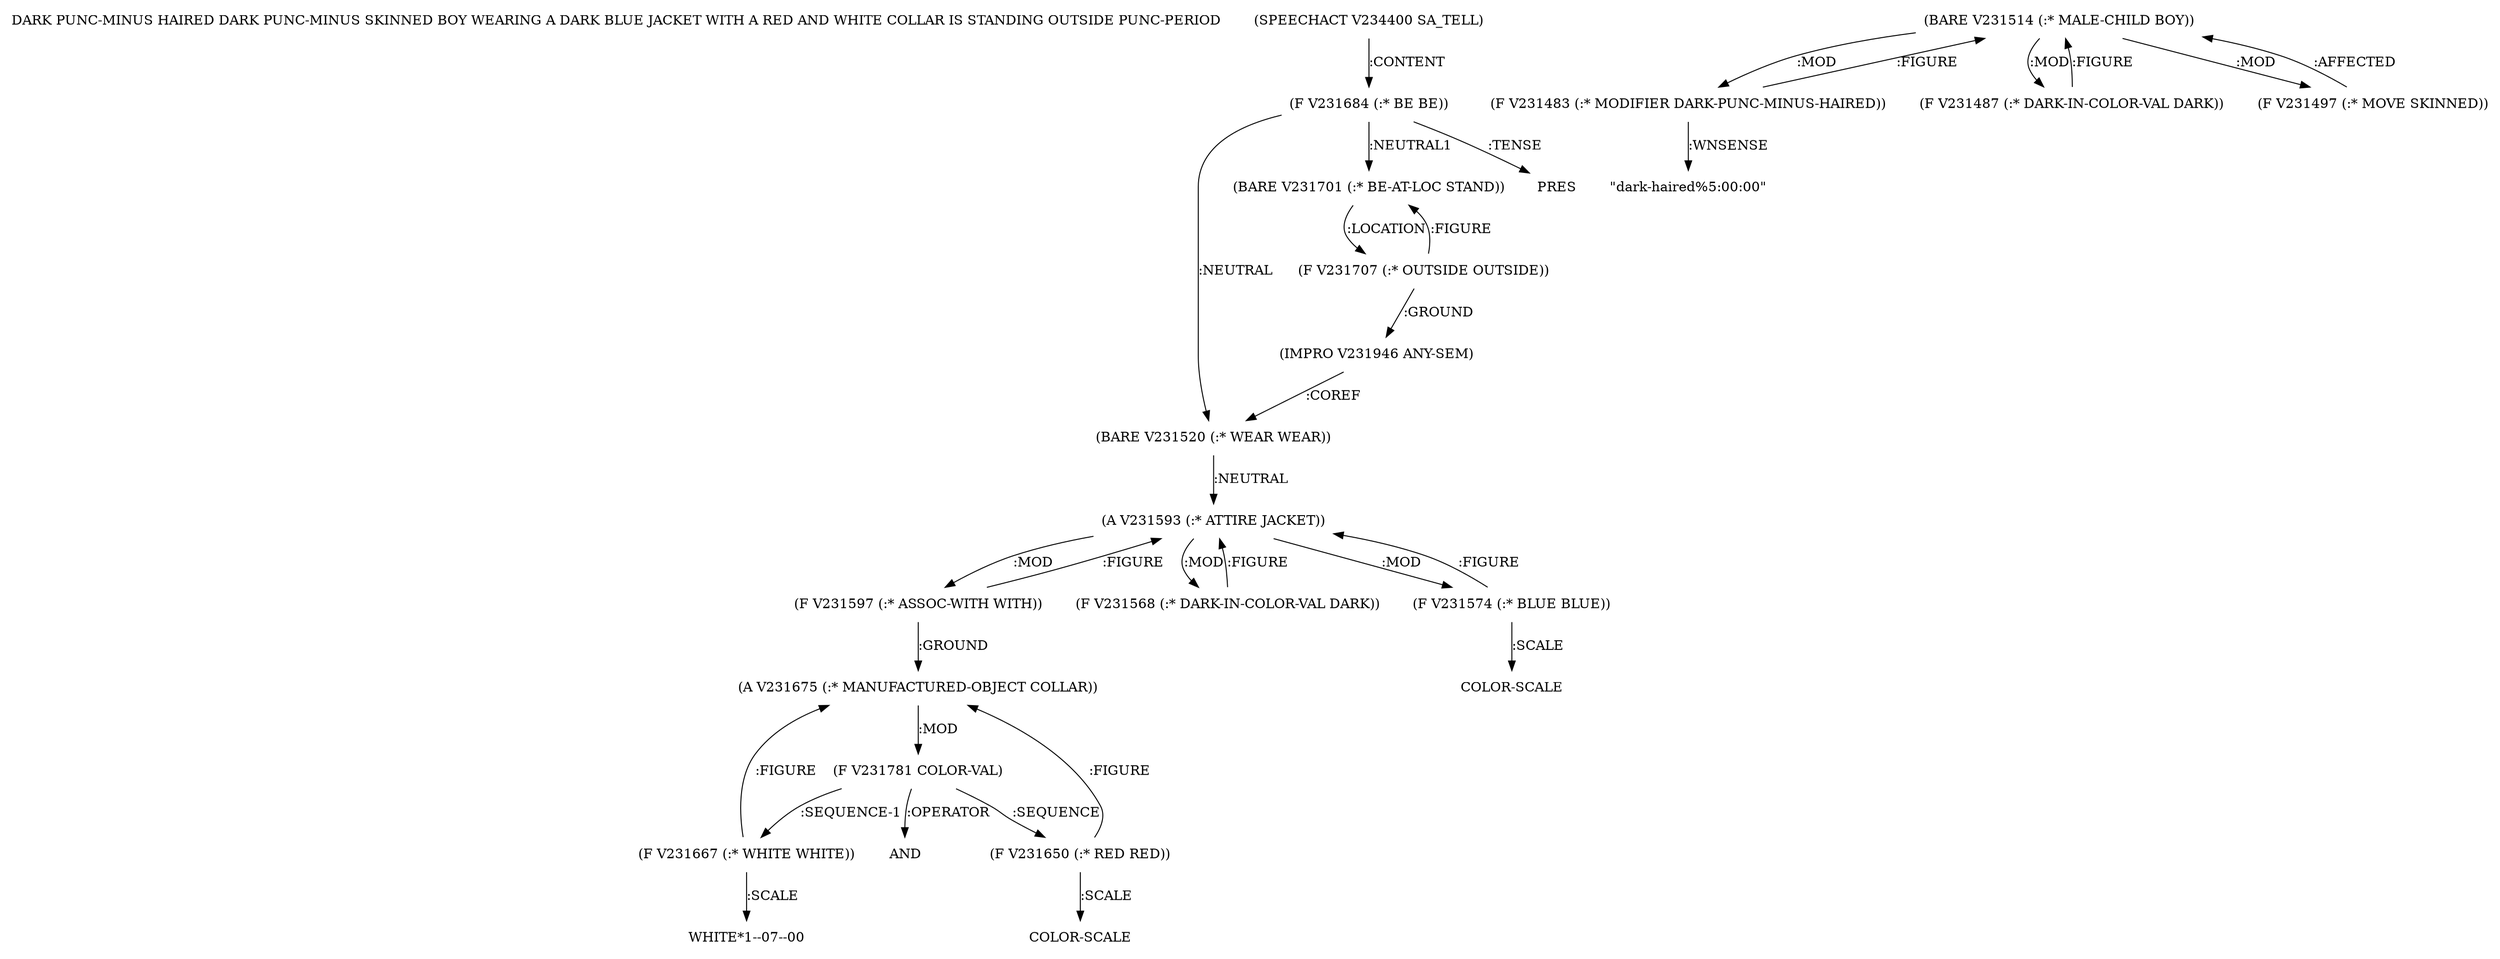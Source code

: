 digraph Terms {
  node [shape=none]
  "DARK PUNC-MINUS HAIRED DARK PUNC-MINUS SKINNED BOY WEARING A DARK BLUE JACKET WITH A RED AND WHITE COLLAR IS STANDING OUTSIDE PUNC-PERIOD"
  "V234400" [label="(SPEECHACT V234400 SA_TELL)"]
  "V234400" -> "V231684" [label=":CONTENT"]
  "V231684" [label="(F V231684 (:* BE BE))"]
  "V231684" -> "V231520" [label=":NEUTRAL"]
  "V231684" -> "V231701" [label=":NEUTRAL1"]
  "V231684" -> "NT241310" [label=":TENSE"]
  "NT241310" [label="PRES"]
  "V231520" [label="(BARE V231520 (:* WEAR WEAR))"]
  "V231520" -> "V231593" [label=":NEUTRAL"]
  "V231593" [label="(A V231593 (:* ATTIRE JACKET))"]
  "V231593" -> "V231597" [label=":MOD"]
  "V231593" -> "V231568" [label=":MOD"]
  "V231593" -> "V231574" [label=":MOD"]
  "V231568" [label="(F V231568 (:* DARK-IN-COLOR-VAL DARK))"]
  "V231568" -> "V231593" [label=":FIGURE"]
  "V231574" [label="(F V231574 (:* BLUE BLUE))"]
  "V231574" -> "V231593" [label=":FIGURE"]
  "V231574" -> "NT241311" [label=":SCALE"]
  "NT241311" [label="COLOR-SCALE"]
  "V231597" [label="(F V231597 (:* ASSOC-WITH WITH))"]
  "V231597" -> "V231675" [label=":GROUND"]
  "V231597" -> "V231593" [label=":FIGURE"]
  "V231675" [label="(A V231675 (:* MANUFACTURED-OBJECT COLLAR))"]
  "V231675" -> "V231781" [label=":MOD"]
  "V231781" [label="(F V231781 COLOR-VAL)"]
  "V231781" -> "V231650" [label=":SEQUENCE"]
  "V231781" -> "V231667" [label=":SEQUENCE-1"]
  "V231781" -> "NT241312" [label=":OPERATOR"]
  "NT241312" [label="AND"]
  "V231650" [label="(F V231650 (:* RED RED))"]
  "V231650" -> "V231675" [label=":FIGURE"]
  "V231650" -> "NT241313" [label=":SCALE"]
  "NT241313" [label="COLOR-SCALE"]
  "V231667" [label="(F V231667 (:* WHITE WHITE))"]
  "V231667" -> "V231675" [label=":FIGURE"]
  "V231667" -> "NT241314" [label=":SCALE"]
  "NT241314" [label="WHITE*1--07--00"]
  "V231701" [label="(BARE V231701 (:* BE-AT-LOC STAND))"]
  "V231701" -> "V231707" [label=":LOCATION"]
  "V231707" [label="(F V231707 (:* OUTSIDE OUTSIDE))"]
  "V231707" -> "V231946" [label=":GROUND"]
  "V231707" -> "V231701" [label=":FIGURE"]
  "V231946" [label="(IMPRO V231946 ANY-SEM)"]
  "V231946" -> "V231520" [label=":COREF"]
  "V231514" [label="(BARE V231514 (:* MALE-CHILD BOY))"]
  "V231514" -> "V231483" [label=":MOD"]
  "V231514" -> "V231487" [label=":MOD"]
  "V231514" -> "V231497" [label=":MOD"]
  "V231483" [label="(F V231483 (:* MODIFIER DARK-PUNC-MINUS-HAIRED))"]
  "V231483" -> "V231514" [label=":FIGURE"]
  "V231483" -> "NT241315" [label=":WNSENSE"]
  "NT241315" [label="\"dark-haired%5:00:00\""]
  "V231487" [label="(F V231487 (:* DARK-IN-COLOR-VAL DARK))"]
  "V231487" -> "V231514" [label=":FIGURE"]
  "V231497" [label="(F V231497 (:* MOVE SKINNED))"]
  "V231497" -> "V231514" [label=":AFFECTED"]
}
